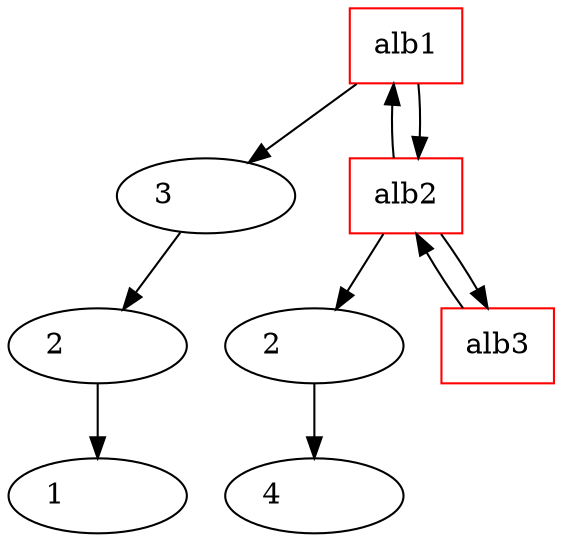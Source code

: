  digraph G {
 rankdir=TB;
 node0 [label="alb1", color="red", shape="rectangle"];
 element00 [label="3         ", shape="ellipse"];
 node0 -> element00 [dir="forward"];
 element00 -> element01 [dir="forward"];
 element01 [label="2         ", shape="ellipse"];
 element01 -> element02 [dir="forward"];
 element02 [label="1         ", shape="ellipse"];
 node1 [label="alb2", color="red", shape="rectangle"];
 element10 [label="2         ", shape="ellipse"];
 node1 -> element10 [dir="forward"];
 element10 -> element11 [dir="forward"];
 element11 [label="4         ", shape="ellipse"];
 node0 -> node1 [dir="back"];
 node0 -> node1 [dir="forward"];
 node2 [label="alb3", color="red", shape="rectangle"];
 node1 -> node2 [dir="back"];
 node1 -> node2 [dir="forward"];
 }
